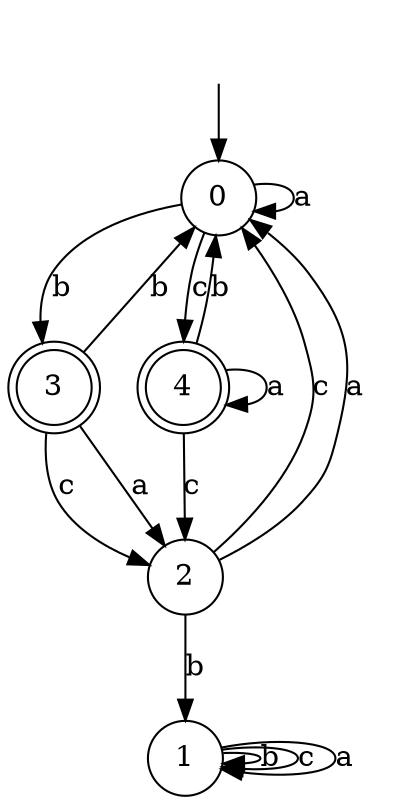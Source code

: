 digraph g {
__start [label=""shape=none]
	0[shape="circle" label="0"]
	1[shape="circle" label="1"]
	2[shape="circle" label="2"]
	3[shape="doublecircle" label="3"]
	4[shape="doublecircle" label="4"]
__start -> 0
	0->3 [label="b"]
	0->4 [label="c"]
	0->0 [label="a"]
	1->1 [label="b"]
	1->1 [label="c"]
	1->1 [label="a"]
	2->1 [label="b"]
	2->0 [label="c"]
	2->0 [label="a"]
	3->0 [label="b"]
	3->2 [label="c"]
	3->2 [label="a"]
	4->0 [label="b"]
	4->2 [label="c"]
	4->4 [label="a"]
}